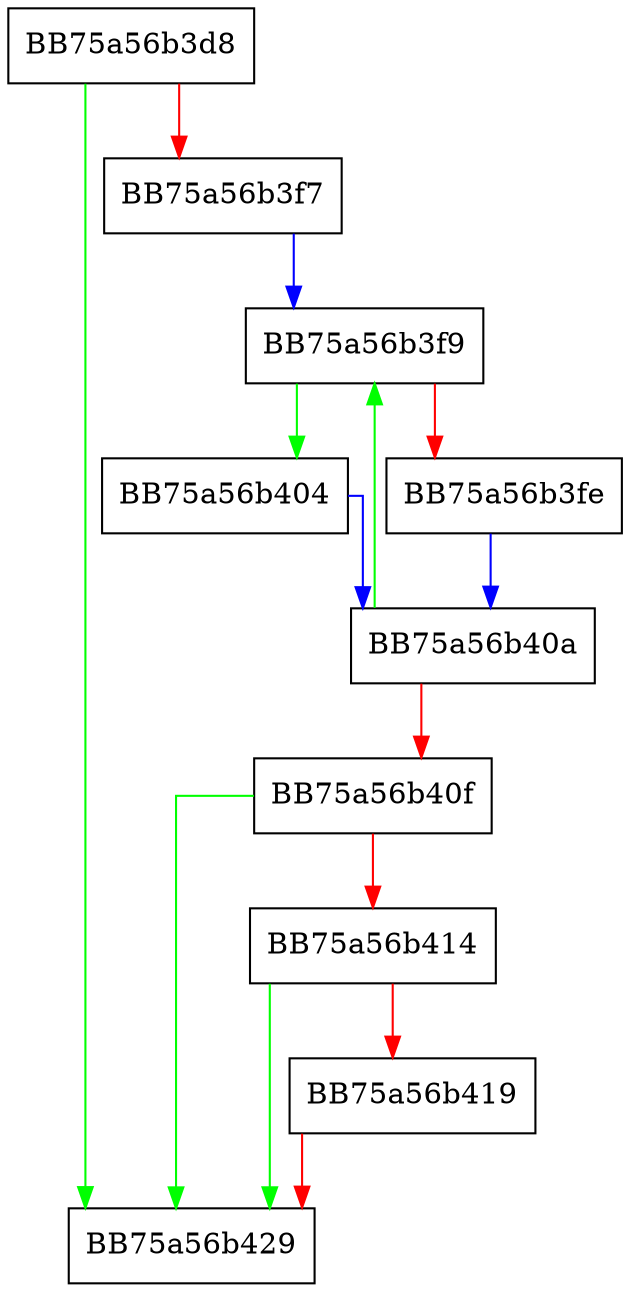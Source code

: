 digraph LBound {
  node [shape="box"];
  graph [splines=ortho];
  BB75a56b3d8 -> BB75a56b429 [color="green"];
  BB75a56b3d8 -> BB75a56b3f7 [color="red"];
  BB75a56b3f7 -> BB75a56b3f9 [color="blue"];
  BB75a56b3f9 -> BB75a56b404 [color="green"];
  BB75a56b3f9 -> BB75a56b3fe [color="red"];
  BB75a56b3fe -> BB75a56b40a [color="blue"];
  BB75a56b404 -> BB75a56b40a [color="blue"];
  BB75a56b40a -> BB75a56b3f9 [color="green"];
  BB75a56b40a -> BB75a56b40f [color="red"];
  BB75a56b40f -> BB75a56b429 [color="green"];
  BB75a56b40f -> BB75a56b414 [color="red"];
  BB75a56b414 -> BB75a56b429 [color="green"];
  BB75a56b414 -> BB75a56b419 [color="red"];
  BB75a56b419 -> BB75a56b429 [color="red"];
}